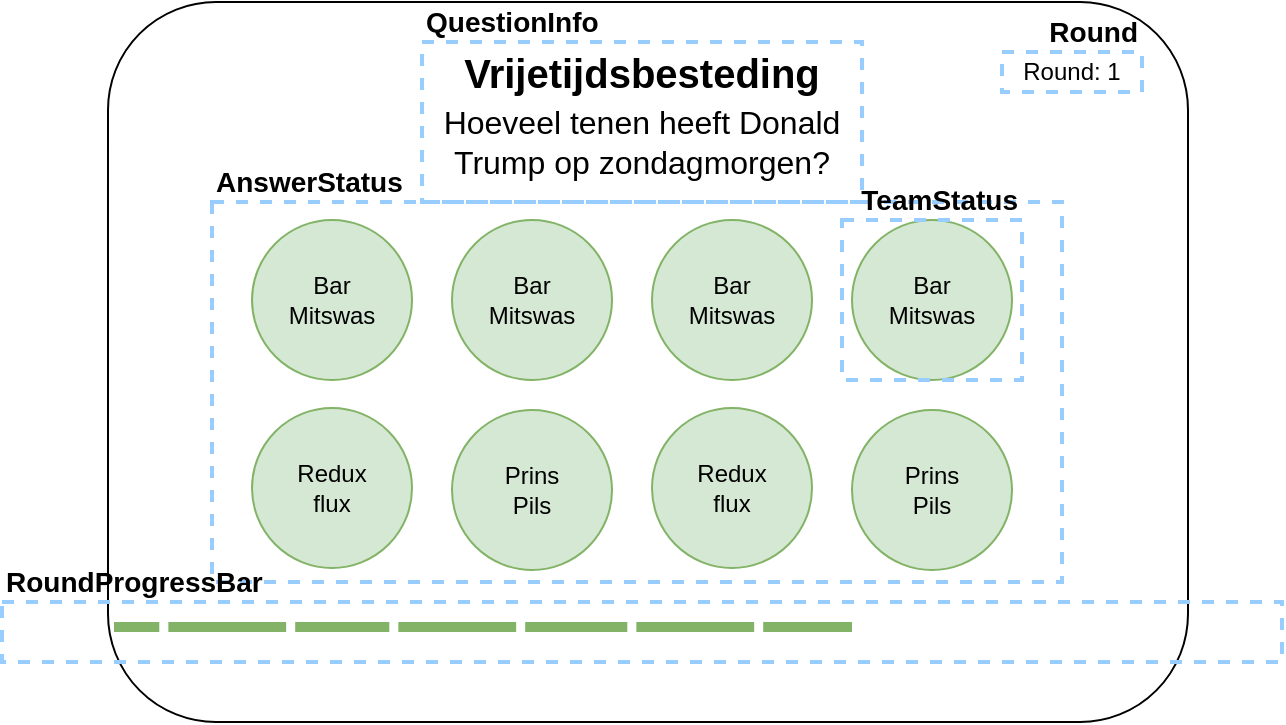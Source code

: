 <mxfile version="13.7.9" type="device" pages="2"><diagram id="pdfXi3e_HdMoi9GCl25o" name="Ongoing question"><mxGraphModel dx="721" dy="1699" grid="1" gridSize="10" guides="1" tooltips="1" connect="1" arrows="1" fold="1" page="1" pageScale="1" pageWidth="850" pageHeight="1100" math="0" shadow="0"><root><mxCell id="0"/><mxCell id="1" parent="0"/><mxCell id="VtDwBrg5dabd_M_GHssa-1" value="" style="rounded=1;whiteSpace=wrap;html=1;align=center;" parent="1" vertex="1"><mxGeometry x="163" y="-1040" width="540" height="360" as="geometry"/></mxCell><mxCell id="f0KUmPm1klr39lteDoBg-24" value="&lt;font style=&quot;font-size: 16px&quot;&gt;Hoeveel tenen heeft Donald Trump op zondagmorgen?&lt;/font&gt;" style="text;html=1;strokeColor=none;fillColor=none;align=center;verticalAlign=middle;whiteSpace=wrap;rounded=0;" parent="1" vertex="1"><mxGeometry x="320" y="-990" width="220" height="40" as="geometry"/></mxCell><mxCell id="6EOBwrziM3T4INIzTYJY-1" value="Vrijetijdsbesteding" style="text;html=1;strokeColor=none;fillColor=none;align=center;verticalAlign=middle;whiteSpace=wrap;rounded=0;fontSize=20;fontStyle=1" parent="1" vertex="1"><mxGeometry x="335" y="-1020" width="190" height="30" as="geometry"/></mxCell><mxCell id="y0D_O-PR13gMpbfrof0i-1" value="Round: 1" style="text;html=1;strokeColor=none;fillColor=none;align=center;verticalAlign=middle;whiteSpace=wrap;rounded=0;" parent="1" vertex="1"><mxGeometry x="610" y="-1015" width="70" height="20" as="geometry"/></mxCell><mxCell id="dtlVUyWWAxWJSyLKj7vn-4" value="" style="ellipse;whiteSpace=wrap;html=1;aspect=fixed;rounded=1;fillColor=#d5e8d4;strokeColor=#82b366;" parent="1" vertex="1"><mxGeometry x="235" y="-837" width="80" height="80" as="geometry"/></mxCell><mxCell id="f0KUmPm1klr39lteDoBg-26" value="Redux&lt;br&gt;flux" style="text;html=1;strokeColor=none;fillColor=none;align=center;verticalAlign=middle;whiteSpace=wrap;rounded=0;" parent="1" vertex="1"><mxGeometry x="255" y="-807" width="40" height="20" as="geometry"/></mxCell><mxCell id="0Zbi147kwFAA5LXGtsH5-1" value="" style="group" parent="1" vertex="1" connectable="0"><mxGeometry x="335" y="-836" width="80" height="80" as="geometry"/></mxCell><mxCell id="dtlVUyWWAxWJSyLKj7vn-3" value="" style="ellipse;whiteSpace=wrap;html=1;aspect=fixed;rounded=1;fillColor=#d5e8d4;strokeColor=#82b366;" parent="0Zbi147kwFAA5LXGtsH5-1" vertex="1"><mxGeometry width="80" height="80" as="geometry"/></mxCell><mxCell id="f0KUmPm1klr39lteDoBg-27" value="Prins&lt;br&gt;Pils" style="text;html=1;strokeColor=none;fillColor=none;align=center;verticalAlign=middle;whiteSpace=wrap;rounded=0;" parent="0Zbi147kwFAA5LXGtsH5-1" vertex="1"><mxGeometry x="20" y="30" width="40" height="20" as="geometry"/></mxCell><mxCell id="0Zbi147kwFAA5LXGtsH5-2" value="" style="group" parent="1" vertex="1" connectable="0"><mxGeometry x="235" y="-931" width="80" height="80" as="geometry"/></mxCell><mxCell id="dtlVUyWWAxWJSyLKj7vn-2" value="" style="ellipse;whiteSpace=wrap;html=1;aspect=fixed;rounded=1;fillColor=#d5e8d4;strokeColor=#82b366;" parent="0Zbi147kwFAA5LXGtsH5-2" vertex="1"><mxGeometry width="80" height="80" as="geometry"/></mxCell><mxCell id="f0KUmPm1klr39lteDoBg-25" value="Bar&lt;br&gt;Mitswas" style="text;html=1;strokeColor=none;fillColor=none;align=center;verticalAlign=middle;whiteSpace=wrap;rounded=0;" parent="0Zbi147kwFAA5LXGtsH5-2" vertex="1"><mxGeometry x="20" y="30" width="40" height="20" as="geometry"/></mxCell><mxCell id="0Zbi147kwFAA5LXGtsH5-3" value="" style="group" parent="1" vertex="1" connectable="0"><mxGeometry x="335" y="-931" width="80" height="80" as="geometry"/></mxCell><mxCell id="0Zbi147kwFAA5LXGtsH5-4" value="" style="ellipse;whiteSpace=wrap;html=1;aspect=fixed;rounded=1;fillColor=#d5e8d4;strokeColor=#82b366;" parent="0Zbi147kwFAA5LXGtsH5-3" vertex="1"><mxGeometry width="80" height="80" as="geometry"/></mxCell><mxCell id="0Zbi147kwFAA5LXGtsH5-5" value="Bar&lt;br&gt;Mitswas" style="text;html=1;strokeColor=none;fillColor=none;align=center;verticalAlign=middle;whiteSpace=wrap;rounded=0;" parent="0Zbi147kwFAA5LXGtsH5-3" vertex="1"><mxGeometry x="20" y="30" width="40" height="20" as="geometry"/></mxCell><mxCell id="0Zbi147kwFAA5LXGtsH5-9" value="" style="ellipse;whiteSpace=wrap;html=1;aspect=fixed;rounded=1;fillColor=#d5e8d4;strokeColor=#82b366;" parent="1" vertex="1"><mxGeometry x="435" y="-837" width="80" height="80" as="geometry"/></mxCell><mxCell id="0Zbi147kwFAA5LXGtsH5-10" value="Redux&lt;br&gt;flux" style="text;html=1;strokeColor=none;fillColor=none;align=center;verticalAlign=middle;whiteSpace=wrap;rounded=0;" parent="1" vertex="1"><mxGeometry x="455" y="-807" width="40" height="20" as="geometry"/></mxCell><mxCell id="0Zbi147kwFAA5LXGtsH5-11" value="" style="group" parent="1" vertex="1" connectable="0"><mxGeometry x="535" y="-836" width="80" height="80" as="geometry"/></mxCell><mxCell id="0Zbi147kwFAA5LXGtsH5-12" value="" style="ellipse;whiteSpace=wrap;html=1;aspect=fixed;rounded=1;fillColor=#d5e8d4;strokeColor=#82b366;" parent="0Zbi147kwFAA5LXGtsH5-11" vertex="1"><mxGeometry width="80" height="80" as="geometry"/></mxCell><mxCell id="0Zbi147kwFAA5LXGtsH5-13" value="Prins&lt;br&gt;Pils" style="text;html=1;strokeColor=none;fillColor=none;align=center;verticalAlign=middle;whiteSpace=wrap;rounded=0;" parent="0Zbi147kwFAA5LXGtsH5-11" vertex="1"><mxGeometry x="20" y="30" width="40" height="20" as="geometry"/></mxCell><mxCell id="0Zbi147kwFAA5LXGtsH5-14" value="" style="group" parent="1" vertex="1" connectable="0"><mxGeometry x="435" y="-931" width="80" height="80" as="geometry"/></mxCell><mxCell id="0Zbi147kwFAA5LXGtsH5-15" value="" style="ellipse;whiteSpace=wrap;html=1;aspect=fixed;rounded=1;fillColor=#d5e8d4;strokeColor=#82b366;" parent="0Zbi147kwFAA5LXGtsH5-14" vertex="1"><mxGeometry width="80" height="80" as="geometry"/></mxCell><mxCell id="0Zbi147kwFAA5LXGtsH5-16" value="Bar&lt;br&gt;Mitswas" style="text;html=1;strokeColor=none;fillColor=none;align=center;verticalAlign=middle;whiteSpace=wrap;rounded=0;" parent="0Zbi147kwFAA5LXGtsH5-14" vertex="1"><mxGeometry x="20" y="30" width="40" height="20" as="geometry"/></mxCell><mxCell id="0Zbi147kwFAA5LXGtsH5-17" value="" style="group" parent="1" vertex="1" connectable="0"><mxGeometry x="535" y="-931" width="80" height="80" as="geometry"/></mxCell><mxCell id="0Zbi147kwFAA5LXGtsH5-18" value="" style="ellipse;whiteSpace=wrap;html=1;aspect=fixed;rounded=1;fillColor=#d5e8d4;strokeColor=#82b366;" parent="0Zbi147kwFAA5LXGtsH5-17" vertex="1"><mxGeometry width="80" height="80" as="geometry"/></mxCell><mxCell id="0Zbi147kwFAA5LXGtsH5-19" value="Bar&lt;br&gt;Mitswas" style="text;html=1;strokeColor=none;fillColor=none;align=center;verticalAlign=middle;whiteSpace=wrap;rounded=0;" parent="0Zbi147kwFAA5LXGtsH5-17" vertex="1"><mxGeometry x="20" y="30" width="40" height="20" as="geometry"/></mxCell><mxCell id="GJhrLzFAQUDfkH2I__Z_-1" value="" style="verticalLabelPosition=bottom;verticalAlign=top;html=1;shadow=0;dashed=0;strokeWidth=5;shape=mxgraph.android.indeterminate_progress_bar;strokeColor=#82b366;pointerEvents=1;fillColor=#d5e8d4;" parent="1" vertex="1"><mxGeometry x="166" y="-730" width="135" height="5" as="geometry"/></mxCell><mxCell id="GJhrLzFAQUDfkH2I__Z_-2" value="" style="verticalLabelPosition=bottom;verticalAlign=top;html=1;shadow=0;dashed=0;strokeWidth=5;shape=mxgraph.android.indeterminate_progress_bar;strokeColor=#82b366;pointerEvents=1;fillColor=#d5e8d4;" parent="1" vertex="1"><mxGeometry x="281" y="-730" width="135" height="5" as="geometry"/></mxCell><mxCell id="GJhrLzFAQUDfkH2I__Z_-3" value="" style="verticalLabelPosition=bottom;verticalAlign=top;html=1;shadow=0;dashed=0;strokeWidth=5;shape=mxgraph.android.indeterminate_progress_bar;strokeColor=#82b366;pointerEvents=1;fillColor=#d5e8d4;" parent="1" vertex="1"><mxGeometry x="400" y="-730" width="135" height="5" as="geometry"/></mxCell><mxCell id="yV4BzE4A27-VitizMZK3-1" value="" style="rounded=0;whiteSpace=wrap;html=1;dashed=1;fillColor=none;strokeWidth=2;strokeColor=#99ccFF;align=right;verticalAlign=top;" vertex="1" parent="1"><mxGeometry x="610" y="-1015" width="70" height="20" as="geometry"/></mxCell><mxCell id="yV4BzE4A27-VitizMZK3-2" value="Round" style="text;html=1;strokeColor=none;fillColor=none;align=right;verticalAlign=middle;whiteSpace=wrap;rounded=0;dashed=1;fontSize=14;fontStyle=1" vertex="1" parent="1"><mxGeometry x="490" y="-1035" width="190" height="20" as="geometry"/></mxCell><mxCell id="GYG141RRSNCZPCQ_JmHE-1" value="" style="rounded=0;whiteSpace=wrap;html=1;dashed=1;fillColor=none;strokeWidth=2;strokeColor=#99ccFF;align=right;verticalAlign=top;" vertex="1" parent="1"><mxGeometry x="320" y="-1020" width="220" height="80" as="geometry"/></mxCell><mxCell id="GYG141RRSNCZPCQ_JmHE-2" value="QuestionInfo" style="text;html=1;strokeColor=none;fillColor=none;align=left;verticalAlign=middle;whiteSpace=wrap;rounded=0;dashed=1;fontSize=14;fontStyle=1" vertex="1" parent="1"><mxGeometry x="320" y="-1040" width="190" height="20" as="geometry"/></mxCell><mxCell id="GYG141RRSNCZPCQ_JmHE-4" value="" style="rounded=0;whiteSpace=wrap;html=1;dashed=1;fillColor=none;strokeWidth=2;strokeColor=#99ccFF;align=right;verticalAlign=top;" vertex="1" parent="1"><mxGeometry x="215" y="-940" width="425" height="190" as="geometry"/></mxCell><mxCell id="GYG141RRSNCZPCQ_JmHE-5" value="AnswerStatus" style="text;html=1;strokeColor=none;fillColor=none;align=left;verticalAlign=middle;whiteSpace=wrap;rounded=0;dashed=1;fontSize=14;fontStyle=1" vertex="1" parent="1"><mxGeometry x="215" y="-960" width="190" height="20" as="geometry"/></mxCell><mxCell id="GYG141RRSNCZPCQ_JmHE-6" value="" style="rounded=0;whiteSpace=wrap;html=1;dashed=1;fillColor=none;strokeWidth=2;strokeColor=#99ccFF;align=right;verticalAlign=top;" vertex="1" parent="1"><mxGeometry x="110" y="-740" width="640" height="30" as="geometry"/></mxCell><mxCell id="GYG141RRSNCZPCQ_JmHE-7" value="RoundProgressBar" style="text;html=1;strokeColor=none;fillColor=none;align=left;verticalAlign=middle;whiteSpace=wrap;rounded=0;dashed=1;fontSize=14;fontStyle=1" vertex="1" parent="1"><mxGeometry x="110" y="-760" width="190" height="20" as="geometry"/></mxCell><mxCell id="GYG141RRSNCZPCQ_JmHE-8" value="" style="rounded=0;whiteSpace=wrap;html=1;dashed=1;fillColor=none;strokeWidth=2;strokeColor=#99ccFF;align=right;verticalAlign=top;" vertex="1" parent="1"><mxGeometry x="530" y="-931" width="90" height="80" as="geometry"/></mxCell><mxCell id="GYG141RRSNCZPCQ_JmHE-9" value="TeamStatus" style="text;html=1;strokeColor=none;fillColor=none;align=right;verticalAlign=middle;whiteSpace=wrap;rounded=0;dashed=1;fontSize=14;fontStyle=1" vertex="1" parent="1"><mxGeometry x="530" y="-951" width="90" height="20" as="geometry"/></mxCell></root></mxGraphModel></diagram><diagram id="HU645Ugy4YLSwUcBaB5Y" name="Intermission"><mxGraphModel dx="721" dy="599" grid="1" gridSize="10" guides="1" tooltips="1" connect="1" arrows="1" fold="1" page="1" pageScale="1" pageWidth="850" pageHeight="1100" math="0" shadow="0"><root><mxCell id="FEnVwiMg27qOGSBVUZnh-0"/><mxCell id="FEnVwiMg27qOGSBVUZnh-1" parent="FEnVwiMg27qOGSBVUZnh-0"/><mxCell id="FEnVwiMg27qOGSBVUZnh-3" value="" style="rounded=1;whiteSpace=wrap;html=1;align=center;" parent="FEnVwiMg27qOGSBVUZnh-1" vertex="1"><mxGeometry x="155" y="87" width="540" height="360" as="geometry"/></mxCell><mxCell id="R3vSsjOXs6tyzHS-Zdb2-0" value="Round: 1" style="text;html=1;strokeColor=none;fillColor=none;align=center;verticalAlign=middle;whiteSpace=wrap;rounded=0;" parent="FEnVwiMg27qOGSBVUZnh-1" vertex="1"><mxGeometry x="600" y="107" width="70" height="20" as="geometry"/></mxCell><mxCell id="9W8VQ9OF-hsvK7BaI9gx-0" value="Scores" style="text;html=1;strokeColor=none;fillColor=none;align=center;verticalAlign=middle;whiteSpace=wrap;rounded=0;fontSize=20;fontStyle=1" parent="FEnVwiMg27qOGSBVUZnh-1" vertex="1"><mxGeometry x="332" y="107" width="190" height="30" as="geometry"/></mxCell><mxCell id="fl66PHEmDG5DmZ_NQjIR-2" value="" style="verticalLabelPosition=bottom;verticalAlign=top;html=1;shadow=0;dashed=0;strokeWidth=5;shape=mxgraph.android.indeterminate_progress_bar;strokeColor=#82b366;pointerEvents=1;fillColor=#d5e8d4;" parent="FEnVwiMg27qOGSBVUZnh-1" vertex="1"><mxGeometry x="155" y="400" width="135" height="5" as="geometry"/></mxCell><mxCell id="fl66PHEmDG5DmZ_NQjIR-3" value="" style="group" parent="FEnVwiMg27qOGSBVUZnh-1" vertex="1" connectable="0"><mxGeometry x="266" y="150" width="319" height="210" as="geometry"/></mxCell><mxCell id="9W8VQ9OF-hsvK7BaI9gx-1" value="" style="group" parent="fl66PHEmDG5DmZ_NQjIR-3" vertex="1" connectable="0"><mxGeometry width="319" height="210" as="geometry"/></mxCell><mxCell id="FEnVwiMg27qOGSBVUZnh-9" value="" style="ellipse;whiteSpace=wrap;html=1;aspect=fixed;fillColor=#8BE88E;" parent="9W8VQ9OF-hsvK7BaI9gx-1" vertex="1"><mxGeometry x="109.346" width="88.846" height="88.846" as="geometry"/></mxCell><mxCell id="FEnVwiMg27qOGSBVUZnh-14" value="&lt;b&gt;New York Hippies&lt;/b&gt;" style="text;html=1;strokeColor=none;fillColor=none;align=center;verticalAlign=middle;whiteSpace=wrap;rounded=0;" parent="9W8VQ9OF-hsvK7BaI9gx-1" vertex="1"><mxGeometry x="122.901" y="26.654" width="72.295" height="16.154" as="geometry"/></mxCell><mxCell id="FEnVwiMg27qOGSBVUZnh-22" value="12" style="text;html=1;strokeColor=none;fillColor=none;align=center;verticalAlign=middle;whiteSpace=wrap;rounded=0;" parent="9W8VQ9OF-hsvK7BaI9gx-1" vertex="1"><mxGeometry x="140.975" y="50.885" width="36.147" height="16.154" as="geometry"/></mxCell><mxCell id="F3dS1dqqBK-wnHGcvJnP-2" value="" style="group" parent="9W8VQ9OF-hsvK7BaI9gx-1" vertex="1" connectable="0"><mxGeometry x="46.992" y="72.692" width="72.295" height="64.615" as="geometry"/></mxCell><mxCell id="FEnVwiMg27qOGSBVUZnh-8" value="" style="ellipse;whiteSpace=wrap;html=1;aspect=fixed;fillColor=#A7E8B0;" parent="F3dS1dqqBK-wnHGcvJnP-2" vertex="1"><mxGeometry width="64.615" height="64.615" as="geometry"/></mxCell><mxCell id="FEnVwiMg27qOGSBVUZnh-11" value="&lt;b&gt;Reduxers&lt;/b&gt;" style="text;html=1;strokeColor=none;fillColor=none;align=center;verticalAlign=middle;whiteSpace=wrap;rounded=0;" parent="F3dS1dqqBK-wnHGcvJnP-2" vertex="1"><mxGeometry x="13.555" y="16.154" width="45.184" height="16.154" as="geometry"/></mxCell><mxCell id="FEnVwiMg27qOGSBVUZnh-21" value="10" style="text;html=1;strokeColor=none;fillColor=none;align=center;verticalAlign=middle;whiteSpace=wrap;rounded=0;" parent="F3dS1dqqBK-wnHGcvJnP-2" vertex="1"><mxGeometry x="18.074" y="32.308" width="36.147" height="16.154" as="geometry"/></mxCell><mxCell id="F3dS1dqqBK-wnHGcvJnP-4" value="" style="group;" parent="9W8VQ9OF-hsvK7BaI9gx-1" vertex="1" connectable="0"><mxGeometry x="193.388" y="75.115" width="72.295" height="64.615" as="geometry"/></mxCell><mxCell id="FEnVwiMg27qOGSBVUZnh-7" value="" style="ellipse;whiteSpace=wrap;html=1;aspect=fixed;fillColor=#C5E8C8;" parent="F3dS1dqqBK-wnHGcvJnP-4" vertex="1"><mxGeometry width="64.615" height="64.615" as="geometry"/></mxCell><mxCell id="FEnVwiMg27qOGSBVUZnh-13" value="&lt;b&gt;Beren&lt;br&gt;klauwies&lt;/b&gt;" style="text;html=1;strokeColor=none;fillColor=none;align=center;verticalAlign=middle;whiteSpace=wrap;rounded=0;" parent="F3dS1dqqBK-wnHGcvJnP-4" vertex="1"><mxGeometry x="11.296" y="16.154" width="49.703" height="16.154" as="geometry"/></mxCell><mxCell id="FEnVwiMg27qOGSBVUZnh-23" value="9" style="text;html=1;strokeColor=none;fillColor=none;align=center;verticalAlign=middle;whiteSpace=wrap;rounded=0;" parent="F3dS1dqqBK-wnHGcvJnP-4" vertex="1"><mxGeometry x="18.074" y="40.385" width="36.147" height="16.154" as="geometry"/></mxCell><mxCell id="F3dS1dqqBK-wnHGcvJnP-5" value="" style="group" parent="9W8VQ9OF-hsvK7BaI9gx-1" vertex="1" connectable="0"><mxGeometry x="138.263" y="145.385" width="72.295" height="64.615" as="geometry"/></mxCell><mxCell id="F3dS1dqqBK-wnHGcvJnP-6" value="" style="group" parent="9W8VQ9OF-hsvK7BaI9gx-1" vertex="1" connectable="0"><mxGeometry y="145.385" width="72.295" height="64.615" as="geometry"/></mxCell><mxCell id="FEnVwiMg27qOGSBVUZnh-6" value="" style="ellipse;whiteSpace=wrap;html=1;aspect=fixed;fillColor=#D5E8D4;" parent="F3dS1dqqBK-wnHGcvJnP-6" vertex="1"><mxGeometry width="64.615" height="64.615" as="geometry"/></mxCell><mxCell id="FEnVwiMg27qOGSBVUZnh-16" value="&lt;b&gt;Wijn&lt;br&gt;Trutjes&lt;/b&gt;" style="text;html=1;strokeColor=none;fillColor=none;align=center;verticalAlign=middle;whiteSpace=wrap;rounded=0;" parent="F3dS1dqqBK-wnHGcvJnP-6" vertex="1"><mxGeometry x="18.074" y="16.154" width="36.147" height="16.154" as="geometry"/></mxCell><mxCell id="FEnVwiMg27qOGSBVUZnh-26" value="0.1" style="text;html=1;strokeColor=none;fillColor=none;align=center;verticalAlign=middle;whiteSpace=wrap;rounded=0;" parent="F3dS1dqqBK-wnHGcvJnP-6" vertex="1"><mxGeometry x="18.074" y="40.385" width="36.147" height="16.154" as="geometry"/></mxCell><mxCell id="F3dS1dqqBK-wnHGcvJnP-8" value="" style="group" parent="9W8VQ9OF-hsvK7BaI9gx-1" vertex="1" connectable="0"><mxGeometry x="81.331" y="145.385" width="72.295" height="64.615" as="geometry"/></mxCell><mxCell id="FEnVwiMg27qOGSBVUZnh-4" value="" style="ellipse;whiteSpace=wrap;html=1;aspect=fixed;fillColor=#D5E8D4;" parent="F3dS1dqqBK-wnHGcvJnP-8" vertex="1"><mxGeometry width="64.615" height="64.615" as="geometry"/></mxCell><mxCell id="FEnVwiMg27qOGSBVUZnh-12" value="&lt;b&gt;Bar&lt;br&gt;Mitswas&lt;/b&gt;" style="text;html=1;strokeColor=none;fillColor=none;align=center;verticalAlign=middle;whiteSpace=wrap;rounded=0;" parent="F3dS1dqqBK-wnHGcvJnP-8" vertex="1"><mxGeometry x="13.555" y="16.154" width="45.184" height="16.154" as="geometry"/></mxCell><mxCell id="FEnVwiMg27qOGSBVUZnh-24" value="3" style="text;html=1;strokeColor=none;fillColor=none;align=center;verticalAlign=middle;whiteSpace=wrap;rounded=0;" parent="F3dS1dqqBK-wnHGcvJnP-8" vertex="1"><mxGeometry x="18.074" y="40.385" width="36.147" height="16.154" as="geometry"/></mxCell><mxCell id="FEnVwiMg27qOGSBVUZnh-5" value="" style="ellipse;whiteSpace=wrap;html=1;aspect=fixed;fillColor=#D5E8D4;" parent="9W8VQ9OF-hsvK7BaI9gx-1" vertex="1"><mxGeometry x="165.374" y="145.385" width="64.615" height="64.615" as="geometry"/></mxCell><mxCell id="F3dS1dqqBK-wnHGcvJnP-13" value="" style="group" parent="9W8VQ9OF-hsvK7BaI9gx-1" vertex="1" connectable="0"><mxGeometry x="183.448" y="161.538" width="36.147" height="40.385" as="geometry"/></mxCell><mxCell id="FEnVwiMg27qOGSBVUZnh-15" value="&lt;b&gt;Prins&lt;br&gt;Pils&lt;/b&gt;" style="text;html=1;strokeColor=none;fillColor=none;align=center;verticalAlign=middle;whiteSpace=wrap;rounded=0;" parent="F3dS1dqqBK-wnHGcvJnP-13" vertex="1"><mxGeometry width="36.147" height="16.154" as="geometry"/></mxCell><mxCell id="FEnVwiMg27qOGSBVUZnh-25" value="2" style="text;html=1;strokeColor=none;fillColor=none;align=center;verticalAlign=middle;whiteSpace=wrap;rounded=0;" parent="F3dS1dqqBK-wnHGcvJnP-13" vertex="1"><mxGeometry y="24.231" width="36.147" height="16.154" as="geometry"/></mxCell><mxCell id="F3dS1dqqBK-wnHGcvJnP-14" value="" style="group" parent="9W8VQ9OF-hsvK7BaI9gx-1" vertex="1" connectable="0"><mxGeometry x="246.705" y="145.385" width="72.295" height="64.615" as="geometry"/></mxCell><mxCell id="F3dS1dqqBK-wnHGcvJnP-15" value="" style="ellipse;whiteSpace=wrap;html=1;aspect=fixed;fillColor=#D5E8D4;" parent="F3dS1dqqBK-wnHGcvJnP-14" vertex="1"><mxGeometry width="64.615" height="64.615" as="geometry"/></mxCell><mxCell id="F3dS1dqqBK-wnHGcvJnP-16" value="&lt;b&gt;Boeren&lt;/b&gt;" style="text;html=1;strokeColor=none;fillColor=none;align=center;verticalAlign=middle;whiteSpace=wrap;rounded=0;" parent="F3dS1dqqBK-wnHGcvJnP-14" vertex="1"><mxGeometry x="18.074" y="16.154" width="36.147" height="16.154" as="geometry"/></mxCell><mxCell id="F3dS1dqqBK-wnHGcvJnP-17" value="1.2" style="text;html=1;strokeColor=none;fillColor=none;align=center;verticalAlign=middle;whiteSpace=wrap;rounded=0;" parent="F3dS1dqqBK-wnHGcvJnP-14" vertex="1"><mxGeometry x="18.074" y="40.385" width="36.147" height="16.154" as="geometry"/></mxCell><mxCell id="fl66PHEmDG5DmZ_NQjIR-5" value="" style="verticalLabelPosition=bottom;verticalAlign=top;html=1;shadow=0;dashed=0;strokeWidth=5;shape=mxgraph.android.indeterminate_progress_bar;strokeColor=#82b366;pointerEvents=1;fillColor=#d5e8d4;" parent="FEnVwiMg27qOGSBVUZnh-1" vertex="1"><mxGeometry x="270" y="400" width="135" height="5" as="geometry"/></mxCell><mxCell id="fl66PHEmDG5DmZ_NQjIR-6" value="" style="verticalLabelPosition=bottom;verticalAlign=top;html=1;shadow=0;dashed=0;strokeWidth=5;shape=mxgraph.android.indeterminate_progress_bar;strokeColor=#82b366;pointerEvents=1;fillColor=#d5e8d4;" parent="FEnVwiMg27qOGSBVUZnh-1" vertex="1"><mxGeometry x="389" y="400" width="135" height="5" as="geometry"/></mxCell><mxCell id="rklm047kLRSutY6YSWXV-0" value="" style="rounded=0;whiteSpace=wrap;html=1;dashed=1;fillColor=none;strokeWidth=2;strokeColor=#99ccFF;align=right;verticalAlign=top;" vertex="1" parent="FEnVwiMg27qOGSBVUZnh-1"><mxGeometry x="600" y="107" width="70" height="20" as="geometry"/></mxCell><mxCell id="rklm047kLRSutY6YSWXV-1" value="Round" style="text;html=1;strokeColor=none;fillColor=none;align=right;verticalAlign=middle;whiteSpace=wrap;rounded=0;dashed=1;fontSize=14;fontStyle=1" vertex="1" parent="FEnVwiMg27qOGSBVUZnh-1"><mxGeometry x="480" y="87" width="190" height="20" as="geometry"/></mxCell><mxCell id="CByT3iX4icezOXO9ah5x-0" value="" style="rounded=0;whiteSpace=wrap;html=1;dashed=1;fillColor=none;strokeWidth=2;strokeColor=#99ccFF;align=right;verticalAlign=top;" vertex="1" parent="FEnVwiMg27qOGSBVUZnh-1"><mxGeometry x="250" y="107" width="340" height="263" as="geometry"/></mxCell><mxCell id="CByT3iX4icezOXO9ah5x-1" value="AllScores" style="text;html=1;strokeColor=none;fillColor=none;align=left;verticalAlign=middle;whiteSpace=wrap;rounded=0;dashed=1;fontSize=14;fontStyle=1" vertex="1" parent="FEnVwiMg27qOGSBVUZnh-1"><mxGeometry x="250" y="87" width="100" height="20" as="geometry"/></mxCell><mxCell id="qe5MF1Z0DU3HJUNaS4Ft-0" value="" style="rounded=0;whiteSpace=wrap;html=1;dashed=1;fillColor=none;strokeWidth=2;strokeColor=#99ccFF;align=right;verticalAlign=top;" vertex="1" parent="FEnVwiMg27qOGSBVUZnh-1"><mxGeometry x="105" y="390" width="640" height="30" as="geometry"/></mxCell><mxCell id="qe5MF1Z0DU3HJUNaS4Ft-1" value="RoundProgressBar" style="text;html=1;strokeColor=none;fillColor=none;align=left;verticalAlign=middle;whiteSpace=wrap;rounded=0;dashed=1;fontSize=14;fontStyle=1" vertex="1" parent="FEnVwiMg27qOGSBVUZnh-1"><mxGeometry x="105" y="370" width="190" height="20" as="geometry"/></mxCell><mxCell id="qe5MF1Z0DU3HJUNaS4Ft-2" value="" style="rounded=0;whiteSpace=wrap;html=1;dashed=1;fillColor=none;strokeWidth=2;strokeColor=#99ccFF;align=right;verticalAlign=top;" vertex="1" parent="FEnVwiMg27qOGSBVUZnh-1"><mxGeometry x="370" y="150" width="100" height="90" as="geometry"/></mxCell><mxCell id="qe5MF1Z0DU3HJUNaS4Ft-3" value="TeamScore" style="text;html=1;strokeColor=none;fillColor=none;align=left;verticalAlign=middle;whiteSpace=wrap;rounded=0;dashed=1;fontSize=14;fontStyle=1" vertex="1" parent="FEnVwiMg27qOGSBVUZnh-1"><mxGeometry x="370" y="130" width="100" height="20" as="geometry"/></mxCell></root></mxGraphModel></diagram></mxfile>